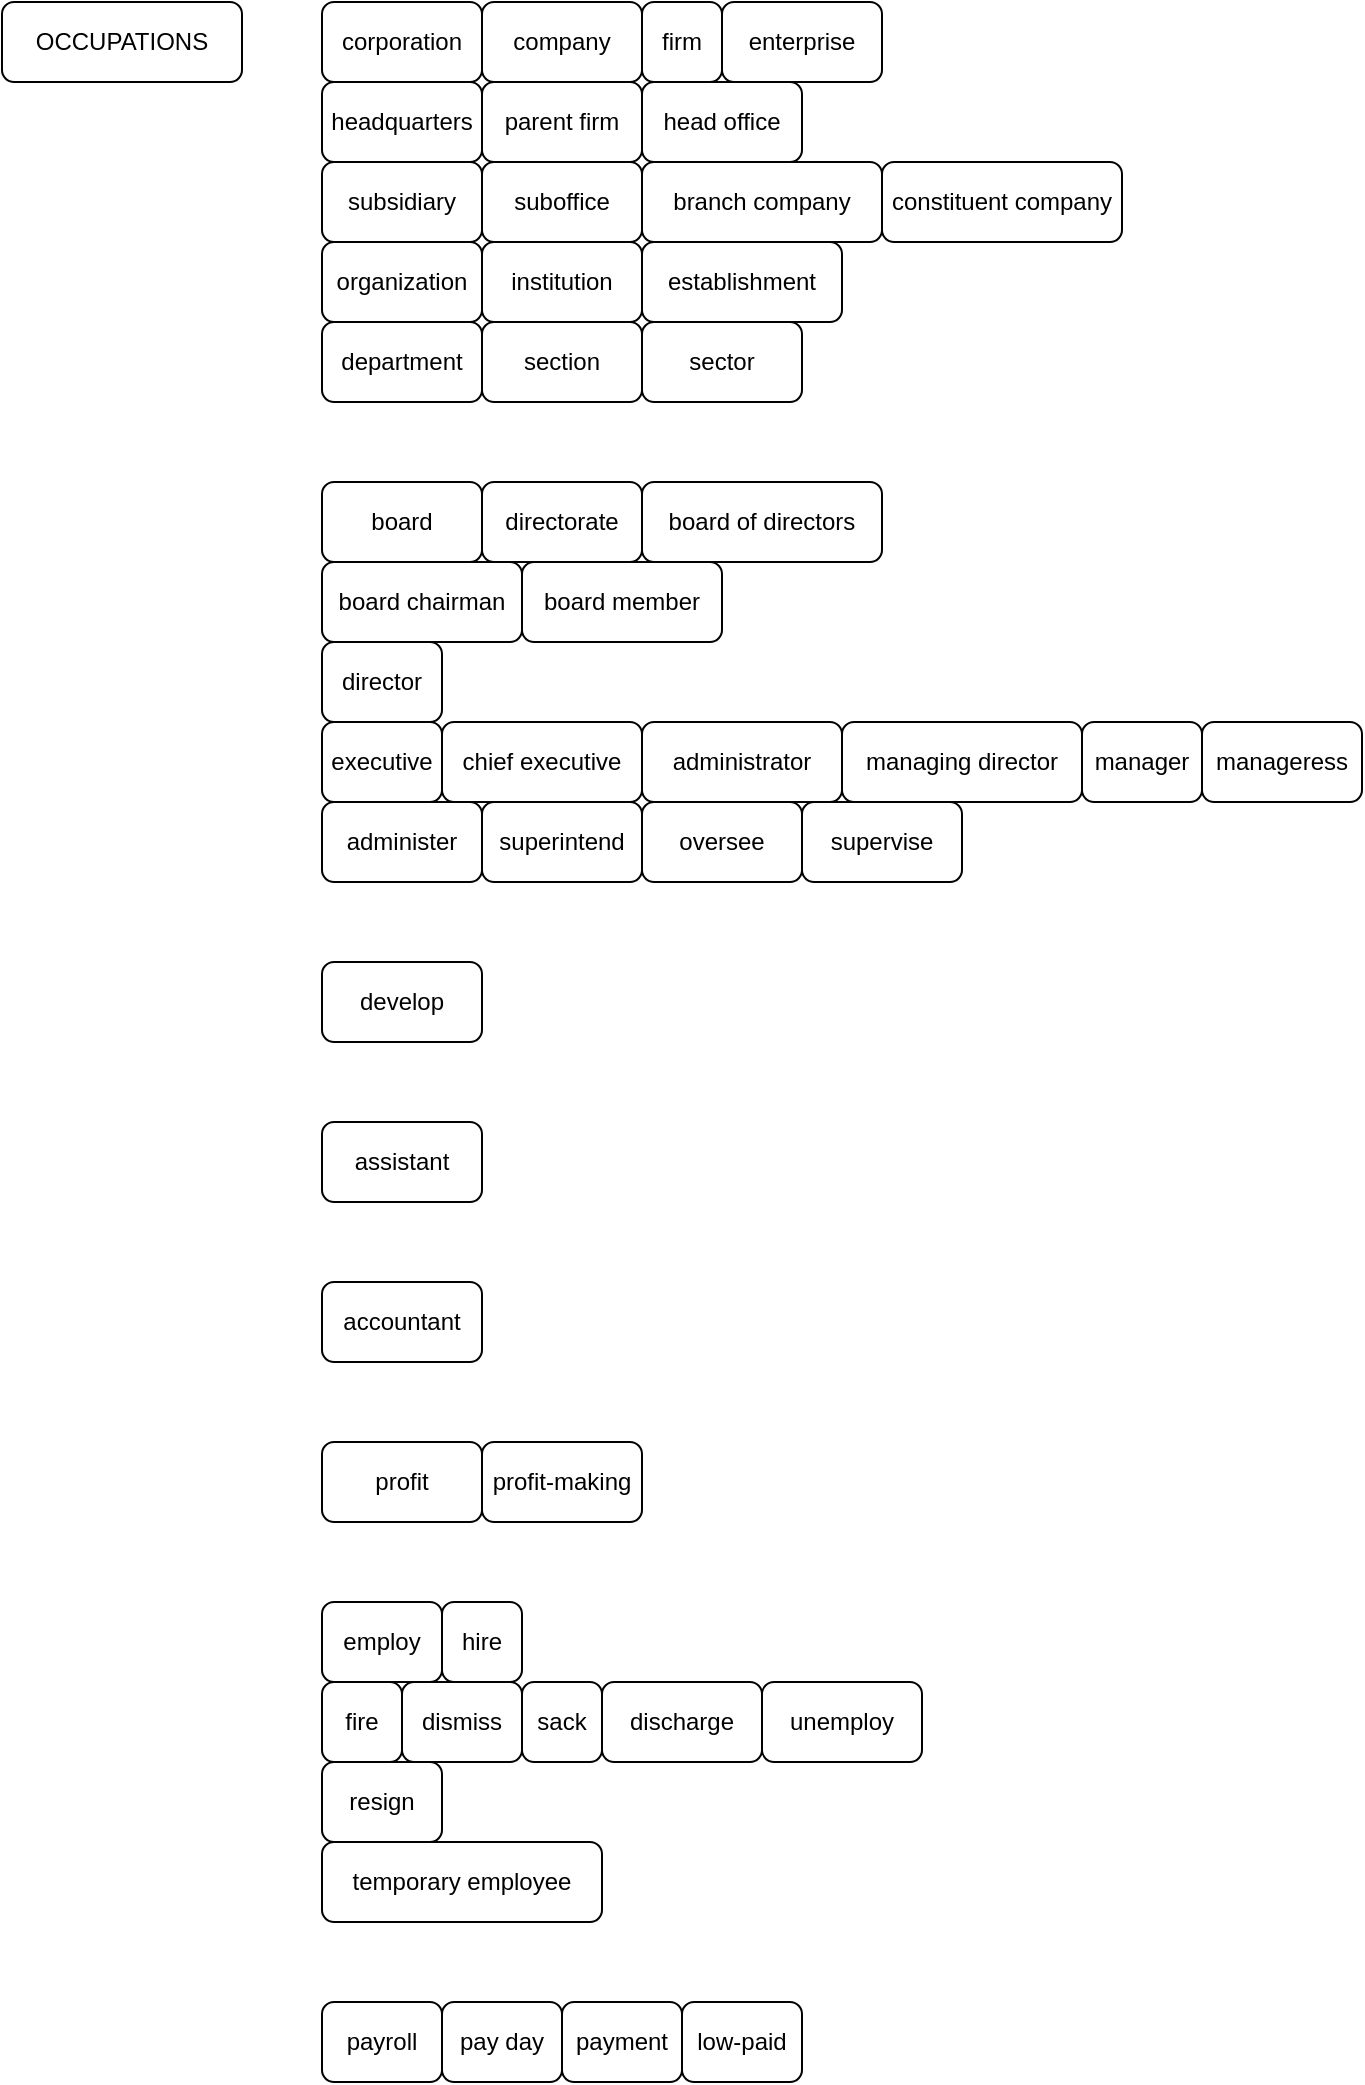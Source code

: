 <mxfile version="24.4.13" type="github">
  <diagram name="第 1 页" id="B8NXhtIKuSjFqZoY_9ro">
    <mxGraphModel dx="1221" dy="725" grid="1" gridSize="10" guides="1" tooltips="1" connect="1" arrows="1" fold="1" page="0" pageScale="1" pageWidth="827" pageHeight="1169" math="0" shadow="0">
      <root>
        <mxCell id="0" />
        <mxCell id="1" parent="0" />
        <mxCell id="MAq56R4eppQDdvhyTCYg-1" value="OCCUPATIONS" style="rounded=1;whiteSpace=wrap;html=1;" vertex="1" parent="1">
          <mxGeometry x="40" y="120" width="120" height="40" as="geometry" />
        </mxCell>
        <mxCell id="MAq56R4eppQDdvhyTCYg-2" value="payroll" style="rounded=1;whiteSpace=wrap;html=1;" vertex="1" parent="1">
          <mxGeometry x="200" y="1120" width="60" height="40" as="geometry" />
        </mxCell>
        <mxCell id="MAq56R4eppQDdvhyTCYg-3" value="pay day" style="rounded=1;whiteSpace=wrap;html=1;" vertex="1" parent="1">
          <mxGeometry x="260" y="1120" width="60" height="40" as="geometry" />
        </mxCell>
        <mxCell id="MAq56R4eppQDdvhyTCYg-4" value="payment" style="rounded=1;whiteSpace=wrap;html=1;" vertex="1" parent="1">
          <mxGeometry x="320" y="1120" width="60" height="40" as="geometry" />
        </mxCell>
        <mxCell id="MAq56R4eppQDdvhyTCYg-5" value="low-paid" style="rounded=1;whiteSpace=wrap;html=1;" vertex="1" parent="1">
          <mxGeometry x="380" y="1120" width="60" height="40" as="geometry" />
        </mxCell>
        <mxCell id="MAq56R4eppQDdvhyTCYg-6" value="corporation" style="rounded=1;whiteSpace=wrap;html=1;" vertex="1" parent="1">
          <mxGeometry x="200" y="120" width="80" height="40" as="geometry" />
        </mxCell>
        <mxCell id="MAq56R4eppQDdvhyTCYg-7" value="company" style="rounded=1;whiteSpace=wrap;html=1;" vertex="1" parent="1">
          <mxGeometry x="280" y="120" width="80" height="40" as="geometry" />
        </mxCell>
        <mxCell id="MAq56R4eppQDdvhyTCYg-8" value="firm" style="rounded=1;whiteSpace=wrap;html=1;" vertex="1" parent="1">
          <mxGeometry x="360" y="120" width="40" height="40" as="geometry" />
        </mxCell>
        <mxCell id="MAq56R4eppQDdvhyTCYg-10" value="enterprise" style="rounded=1;whiteSpace=wrap;html=1;" vertex="1" parent="1">
          <mxGeometry x="400" y="120" width="80" height="40" as="geometry" />
        </mxCell>
        <mxCell id="MAq56R4eppQDdvhyTCYg-11" value="headquarters" style="rounded=1;whiteSpace=wrap;html=1;" vertex="1" parent="1">
          <mxGeometry x="200" y="160" width="80" height="40" as="geometry" />
        </mxCell>
        <mxCell id="MAq56R4eppQDdvhyTCYg-12" value="parent firm" style="rounded=1;whiteSpace=wrap;html=1;" vertex="1" parent="1">
          <mxGeometry x="280" y="160" width="80" height="40" as="geometry" />
        </mxCell>
        <mxCell id="MAq56R4eppQDdvhyTCYg-13" value="head office" style="rounded=1;whiteSpace=wrap;html=1;" vertex="1" parent="1">
          <mxGeometry x="360" y="160" width="80" height="40" as="geometry" />
        </mxCell>
        <mxCell id="MAq56R4eppQDdvhyTCYg-14" value="subsidiary" style="rounded=1;whiteSpace=wrap;html=1;" vertex="1" parent="1">
          <mxGeometry x="200" y="200" width="80" height="40" as="geometry" />
        </mxCell>
        <mxCell id="MAq56R4eppQDdvhyTCYg-15" value="suboffice" style="rounded=1;whiteSpace=wrap;html=1;" vertex="1" parent="1">
          <mxGeometry x="280" y="200" width="80" height="40" as="geometry" />
        </mxCell>
        <mxCell id="MAq56R4eppQDdvhyTCYg-16" value="branch company" style="rounded=1;whiteSpace=wrap;html=1;" vertex="1" parent="1">
          <mxGeometry x="360" y="200" width="120" height="40" as="geometry" />
        </mxCell>
        <mxCell id="MAq56R4eppQDdvhyTCYg-17" value="constituent company" style="rounded=1;whiteSpace=wrap;html=1;" vertex="1" parent="1">
          <mxGeometry x="480" y="200" width="120" height="40" as="geometry" />
        </mxCell>
        <mxCell id="MAq56R4eppQDdvhyTCYg-18" value="organization" style="rounded=1;whiteSpace=wrap;html=1;" vertex="1" parent="1">
          <mxGeometry x="200" y="240" width="80" height="40" as="geometry" />
        </mxCell>
        <mxCell id="MAq56R4eppQDdvhyTCYg-19" value="institution" style="rounded=1;whiteSpace=wrap;html=1;" vertex="1" parent="1">
          <mxGeometry x="280" y="240" width="80" height="40" as="geometry" />
        </mxCell>
        <mxCell id="MAq56R4eppQDdvhyTCYg-20" value="establishment" style="rounded=1;whiteSpace=wrap;html=1;" vertex="1" parent="1">
          <mxGeometry x="360" y="240" width="100" height="40" as="geometry" />
        </mxCell>
        <mxCell id="MAq56R4eppQDdvhyTCYg-21" value="department" style="rounded=1;whiteSpace=wrap;html=1;" vertex="1" parent="1">
          <mxGeometry x="200" y="280" width="80" height="40" as="geometry" />
        </mxCell>
        <mxCell id="MAq56R4eppQDdvhyTCYg-22" value="section" style="rounded=1;whiteSpace=wrap;html=1;" vertex="1" parent="1">
          <mxGeometry x="280" y="280" width="80" height="40" as="geometry" />
        </mxCell>
        <mxCell id="MAq56R4eppQDdvhyTCYg-23" value="sector" style="rounded=1;whiteSpace=wrap;html=1;" vertex="1" parent="1">
          <mxGeometry x="360" y="280" width="80" height="40" as="geometry" />
        </mxCell>
        <mxCell id="MAq56R4eppQDdvhyTCYg-24" value="board" style="rounded=1;whiteSpace=wrap;html=1;" vertex="1" parent="1">
          <mxGeometry x="200" y="360" width="80" height="40" as="geometry" />
        </mxCell>
        <mxCell id="MAq56R4eppQDdvhyTCYg-25" value="directorate" style="rounded=1;whiteSpace=wrap;html=1;" vertex="1" parent="1">
          <mxGeometry x="280" y="360" width="80" height="40" as="geometry" />
        </mxCell>
        <mxCell id="MAq56R4eppQDdvhyTCYg-26" value="board chairman" style="rounded=1;whiteSpace=wrap;html=1;" vertex="1" parent="1">
          <mxGeometry x="200" y="400" width="100" height="40" as="geometry" />
        </mxCell>
        <mxCell id="MAq56R4eppQDdvhyTCYg-27" value="board member" style="rounded=1;whiteSpace=wrap;html=1;" vertex="1" parent="1">
          <mxGeometry x="300" y="400" width="100" height="40" as="geometry" />
        </mxCell>
        <mxCell id="MAq56R4eppQDdvhyTCYg-28" value="director" style="rounded=1;whiteSpace=wrap;html=1;" vertex="1" parent="1">
          <mxGeometry x="200" y="440" width="60" height="40" as="geometry" />
        </mxCell>
        <mxCell id="MAq56R4eppQDdvhyTCYg-29" value="board of directors" style="rounded=1;whiteSpace=wrap;html=1;" vertex="1" parent="1">
          <mxGeometry x="360" y="360" width="120" height="40" as="geometry" />
        </mxCell>
        <mxCell id="MAq56R4eppQDdvhyTCYg-30" value="executive" style="rounded=1;whiteSpace=wrap;html=1;" vertex="1" parent="1">
          <mxGeometry x="200" y="480" width="60" height="40" as="geometry" />
        </mxCell>
        <mxCell id="MAq56R4eppQDdvhyTCYg-31" value="chief executive" style="rounded=1;whiteSpace=wrap;html=1;" vertex="1" parent="1">
          <mxGeometry x="260" y="480" width="100" height="40" as="geometry" />
        </mxCell>
        <mxCell id="MAq56R4eppQDdvhyTCYg-32" value="administrator" style="rounded=1;whiteSpace=wrap;html=1;" vertex="1" parent="1">
          <mxGeometry x="360" y="480" width="100" height="40" as="geometry" />
        </mxCell>
        <mxCell id="MAq56R4eppQDdvhyTCYg-33" value="managing director" style="rounded=1;whiteSpace=wrap;html=1;" vertex="1" parent="1">
          <mxGeometry x="460" y="480" width="120" height="40" as="geometry" />
        </mxCell>
        <mxCell id="MAq56R4eppQDdvhyTCYg-34" value="manager" style="rounded=1;whiteSpace=wrap;html=1;" vertex="1" parent="1">
          <mxGeometry x="580" y="480" width="60" height="40" as="geometry" />
        </mxCell>
        <mxCell id="MAq56R4eppQDdvhyTCYg-35" value="manageress" style="rounded=1;whiteSpace=wrap;html=1;" vertex="1" parent="1">
          <mxGeometry x="640" y="480" width="80" height="40" as="geometry" />
        </mxCell>
        <mxCell id="MAq56R4eppQDdvhyTCYg-36" value="administer" style="rounded=1;whiteSpace=wrap;html=1;" vertex="1" parent="1">
          <mxGeometry x="200" y="520" width="80" height="40" as="geometry" />
        </mxCell>
        <mxCell id="MAq56R4eppQDdvhyTCYg-37" value="superintend" style="rounded=1;whiteSpace=wrap;html=1;" vertex="1" parent="1">
          <mxGeometry x="280" y="520" width="80" height="40" as="geometry" />
        </mxCell>
        <mxCell id="MAq56R4eppQDdvhyTCYg-38" value="oversee" style="rounded=1;whiteSpace=wrap;html=1;" vertex="1" parent="1">
          <mxGeometry x="360" y="520" width="80" height="40" as="geometry" />
        </mxCell>
        <mxCell id="MAq56R4eppQDdvhyTCYg-39" value="supervise" style="rounded=1;whiteSpace=wrap;html=1;" vertex="1" parent="1">
          <mxGeometry x="440" y="520" width="80" height="40" as="geometry" />
        </mxCell>
        <mxCell id="MAq56R4eppQDdvhyTCYg-40" value="develop" style="rounded=1;whiteSpace=wrap;html=1;" vertex="1" parent="1">
          <mxGeometry x="200" y="600" width="80" height="40" as="geometry" />
        </mxCell>
        <mxCell id="MAq56R4eppQDdvhyTCYg-41" value="assistant" style="rounded=1;whiteSpace=wrap;html=1;" vertex="1" parent="1">
          <mxGeometry x="200" y="680" width="80" height="40" as="geometry" />
        </mxCell>
        <mxCell id="MAq56R4eppQDdvhyTCYg-42" value="accountant" style="rounded=1;whiteSpace=wrap;html=1;" vertex="1" parent="1">
          <mxGeometry x="200" y="760" width="80" height="40" as="geometry" />
        </mxCell>
        <mxCell id="MAq56R4eppQDdvhyTCYg-43" value="profit" style="rounded=1;whiteSpace=wrap;html=1;" vertex="1" parent="1">
          <mxGeometry x="200" y="840" width="80" height="40" as="geometry" />
        </mxCell>
        <mxCell id="MAq56R4eppQDdvhyTCYg-44" value="profit-making" style="rounded=1;whiteSpace=wrap;html=1;" vertex="1" parent="1">
          <mxGeometry x="280" y="840" width="80" height="40" as="geometry" />
        </mxCell>
        <mxCell id="MAq56R4eppQDdvhyTCYg-45" value="employ" style="rounded=1;whiteSpace=wrap;html=1;" vertex="1" parent="1">
          <mxGeometry x="200" y="920" width="60" height="40" as="geometry" />
        </mxCell>
        <mxCell id="MAq56R4eppQDdvhyTCYg-46" value="hire" style="rounded=1;whiteSpace=wrap;html=1;" vertex="1" parent="1">
          <mxGeometry x="260" y="920" width="40" height="40" as="geometry" />
        </mxCell>
        <mxCell id="MAq56R4eppQDdvhyTCYg-47" value="fire" style="rounded=1;whiteSpace=wrap;html=1;" vertex="1" parent="1">
          <mxGeometry x="200" y="960" width="40" height="40" as="geometry" />
        </mxCell>
        <mxCell id="MAq56R4eppQDdvhyTCYg-48" value="dismiss" style="rounded=1;whiteSpace=wrap;html=1;" vertex="1" parent="1">
          <mxGeometry x="240" y="960" width="60" height="40" as="geometry" />
        </mxCell>
        <mxCell id="MAq56R4eppQDdvhyTCYg-49" value="sack" style="rounded=1;whiteSpace=wrap;html=1;" vertex="1" parent="1">
          <mxGeometry x="300" y="960" width="40" height="40" as="geometry" />
        </mxCell>
        <mxCell id="MAq56R4eppQDdvhyTCYg-50" value="discharge" style="rounded=1;whiteSpace=wrap;html=1;" vertex="1" parent="1">
          <mxGeometry x="340" y="960" width="80" height="40" as="geometry" />
        </mxCell>
        <mxCell id="MAq56R4eppQDdvhyTCYg-51" value="unemploy" style="rounded=1;whiteSpace=wrap;html=1;" vertex="1" parent="1">
          <mxGeometry x="420" y="960" width="80" height="40" as="geometry" />
        </mxCell>
        <mxCell id="MAq56R4eppQDdvhyTCYg-52" value="resign" style="rounded=1;whiteSpace=wrap;html=1;" vertex="1" parent="1">
          <mxGeometry x="200" y="1000" width="60" height="40" as="geometry" />
        </mxCell>
        <mxCell id="MAq56R4eppQDdvhyTCYg-53" value="temporary employee" style="rounded=1;whiteSpace=wrap;html=1;" vertex="1" parent="1">
          <mxGeometry x="200" y="1040" width="140" height="40" as="geometry" />
        </mxCell>
      </root>
    </mxGraphModel>
  </diagram>
</mxfile>
